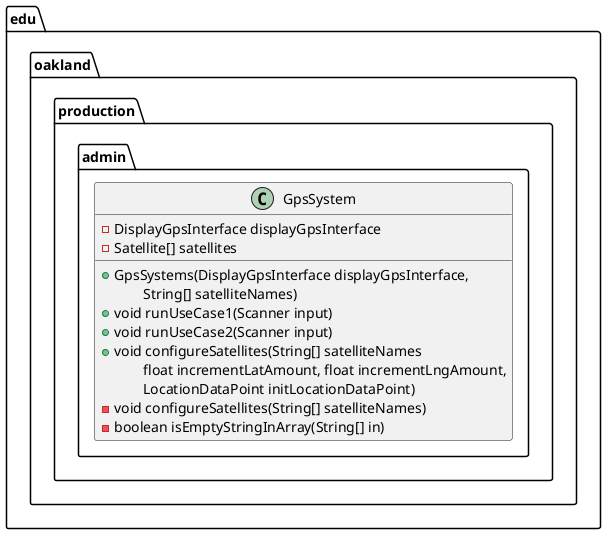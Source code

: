 @startuml GpsSystem

package edu.oakland.production.admin {
    class GpsSystem {
        - DisplayGpsInterface displayGpsInterface
        - Satellite[] satellites
        __
        + GpsSystems(DisplayGpsInterface displayGpsInterface,
        \tString[] satelliteNames)
        + void runUseCase1(Scanner input)
        + void runUseCase2(Scanner input)
        + void configureSatellites(String[] satelliteNames
        \tfloat incrementLatAmount, float incrementLngAmount,
        \tLocationDataPoint initLocationDataPoint)
        - void configureSatellites(String[] satelliteNames)
        - boolean isEmptyStringInArray(String[] in)
    }
}

@enduml